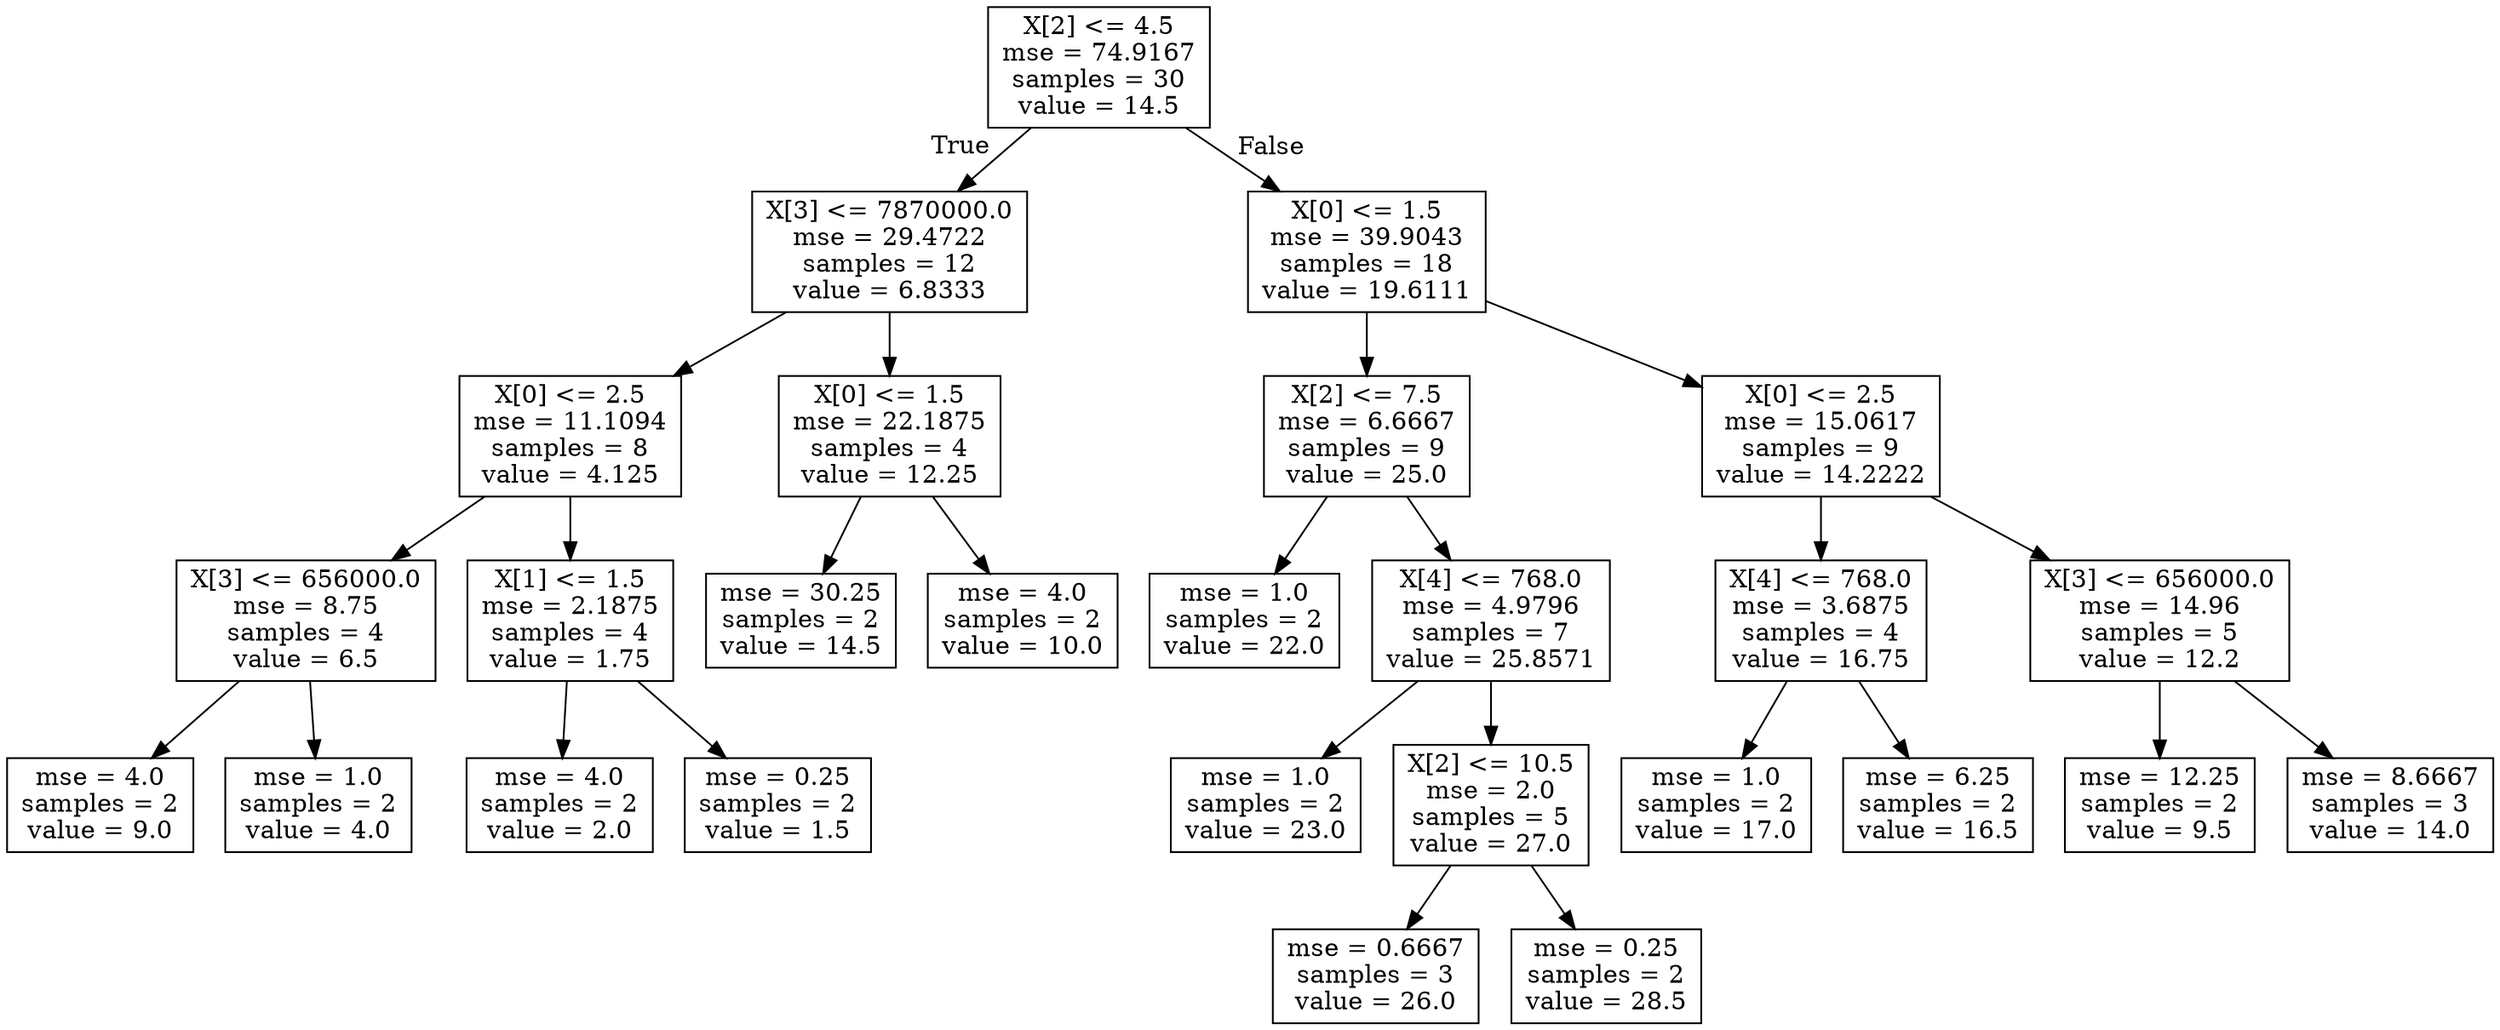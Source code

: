 digraph Tree {
node [shape=box] ;
0 [label="X[2] <= 4.5\nmse = 74.9167\nsamples = 30\nvalue = 14.5"] ;
1 [label="X[3] <= 7870000.0\nmse = 29.4722\nsamples = 12\nvalue = 6.8333"] ;
0 -> 1 [labeldistance=2.5, labelangle=45, headlabel="True"] ;
2 [label="X[0] <= 2.5\nmse = 11.1094\nsamples = 8\nvalue = 4.125"] ;
1 -> 2 ;
3 [label="X[3] <= 656000.0\nmse = 8.75\nsamples = 4\nvalue = 6.5"] ;
2 -> 3 ;
4 [label="mse = 4.0\nsamples = 2\nvalue = 9.0"] ;
3 -> 4 ;
5 [label="mse = 1.0\nsamples = 2\nvalue = 4.0"] ;
3 -> 5 ;
6 [label="X[1] <= 1.5\nmse = 2.1875\nsamples = 4\nvalue = 1.75"] ;
2 -> 6 ;
7 [label="mse = 4.0\nsamples = 2\nvalue = 2.0"] ;
6 -> 7 ;
8 [label="mse = 0.25\nsamples = 2\nvalue = 1.5"] ;
6 -> 8 ;
9 [label="X[0] <= 1.5\nmse = 22.1875\nsamples = 4\nvalue = 12.25"] ;
1 -> 9 ;
10 [label="mse = 30.25\nsamples = 2\nvalue = 14.5"] ;
9 -> 10 ;
11 [label="mse = 4.0\nsamples = 2\nvalue = 10.0"] ;
9 -> 11 ;
12 [label="X[0] <= 1.5\nmse = 39.9043\nsamples = 18\nvalue = 19.6111"] ;
0 -> 12 [labeldistance=2.5, labelangle=-45, headlabel="False"] ;
13 [label="X[2] <= 7.5\nmse = 6.6667\nsamples = 9\nvalue = 25.0"] ;
12 -> 13 ;
14 [label="mse = 1.0\nsamples = 2\nvalue = 22.0"] ;
13 -> 14 ;
15 [label="X[4] <= 768.0\nmse = 4.9796\nsamples = 7\nvalue = 25.8571"] ;
13 -> 15 ;
16 [label="mse = 1.0\nsamples = 2\nvalue = 23.0"] ;
15 -> 16 ;
17 [label="X[2] <= 10.5\nmse = 2.0\nsamples = 5\nvalue = 27.0"] ;
15 -> 17 ;
18 [label="mse = 0.6667\nsamples = 3\nvalue = 26.0"] ;
17 -> 18 ;
19 [label="mse = 0.25\nsamples = 2\nvalue = 28.5"] ;
17 -> 19 ;
20 [label="X[0] <= 2.5\nmse = 15.0617\nsamples = 9\nvalue = 14.2222"] ;
12 -> 20 ;
21 [label="X[4] <= 768.0\nmse = 3.6875\nsamples = 4\nvalue = 16.75"] ;
20 -> 21 ;
22 [label="mse = 1.0\nsamples = 2\nvalue = 17.0"] ;
21 -> 22 ;
23 [label="mse = 6.25\nsamples = 2\nvalue = 16.5"] ;
21 -> 23 ;
24 [label="X[3] <= 656000.0\nmse = 14.96\nsamples = 5\nvalue = 12.2"] ;
20 -> 24 ;
25 [label="mse = 12.25\nsamples = 2\nvalue = 9.5"] ;
24 -> 25 ;
26 [label="mse = 8.6667\nsamples = 3\nvalue = 14.0"] ;
24 -> 26 ;
}